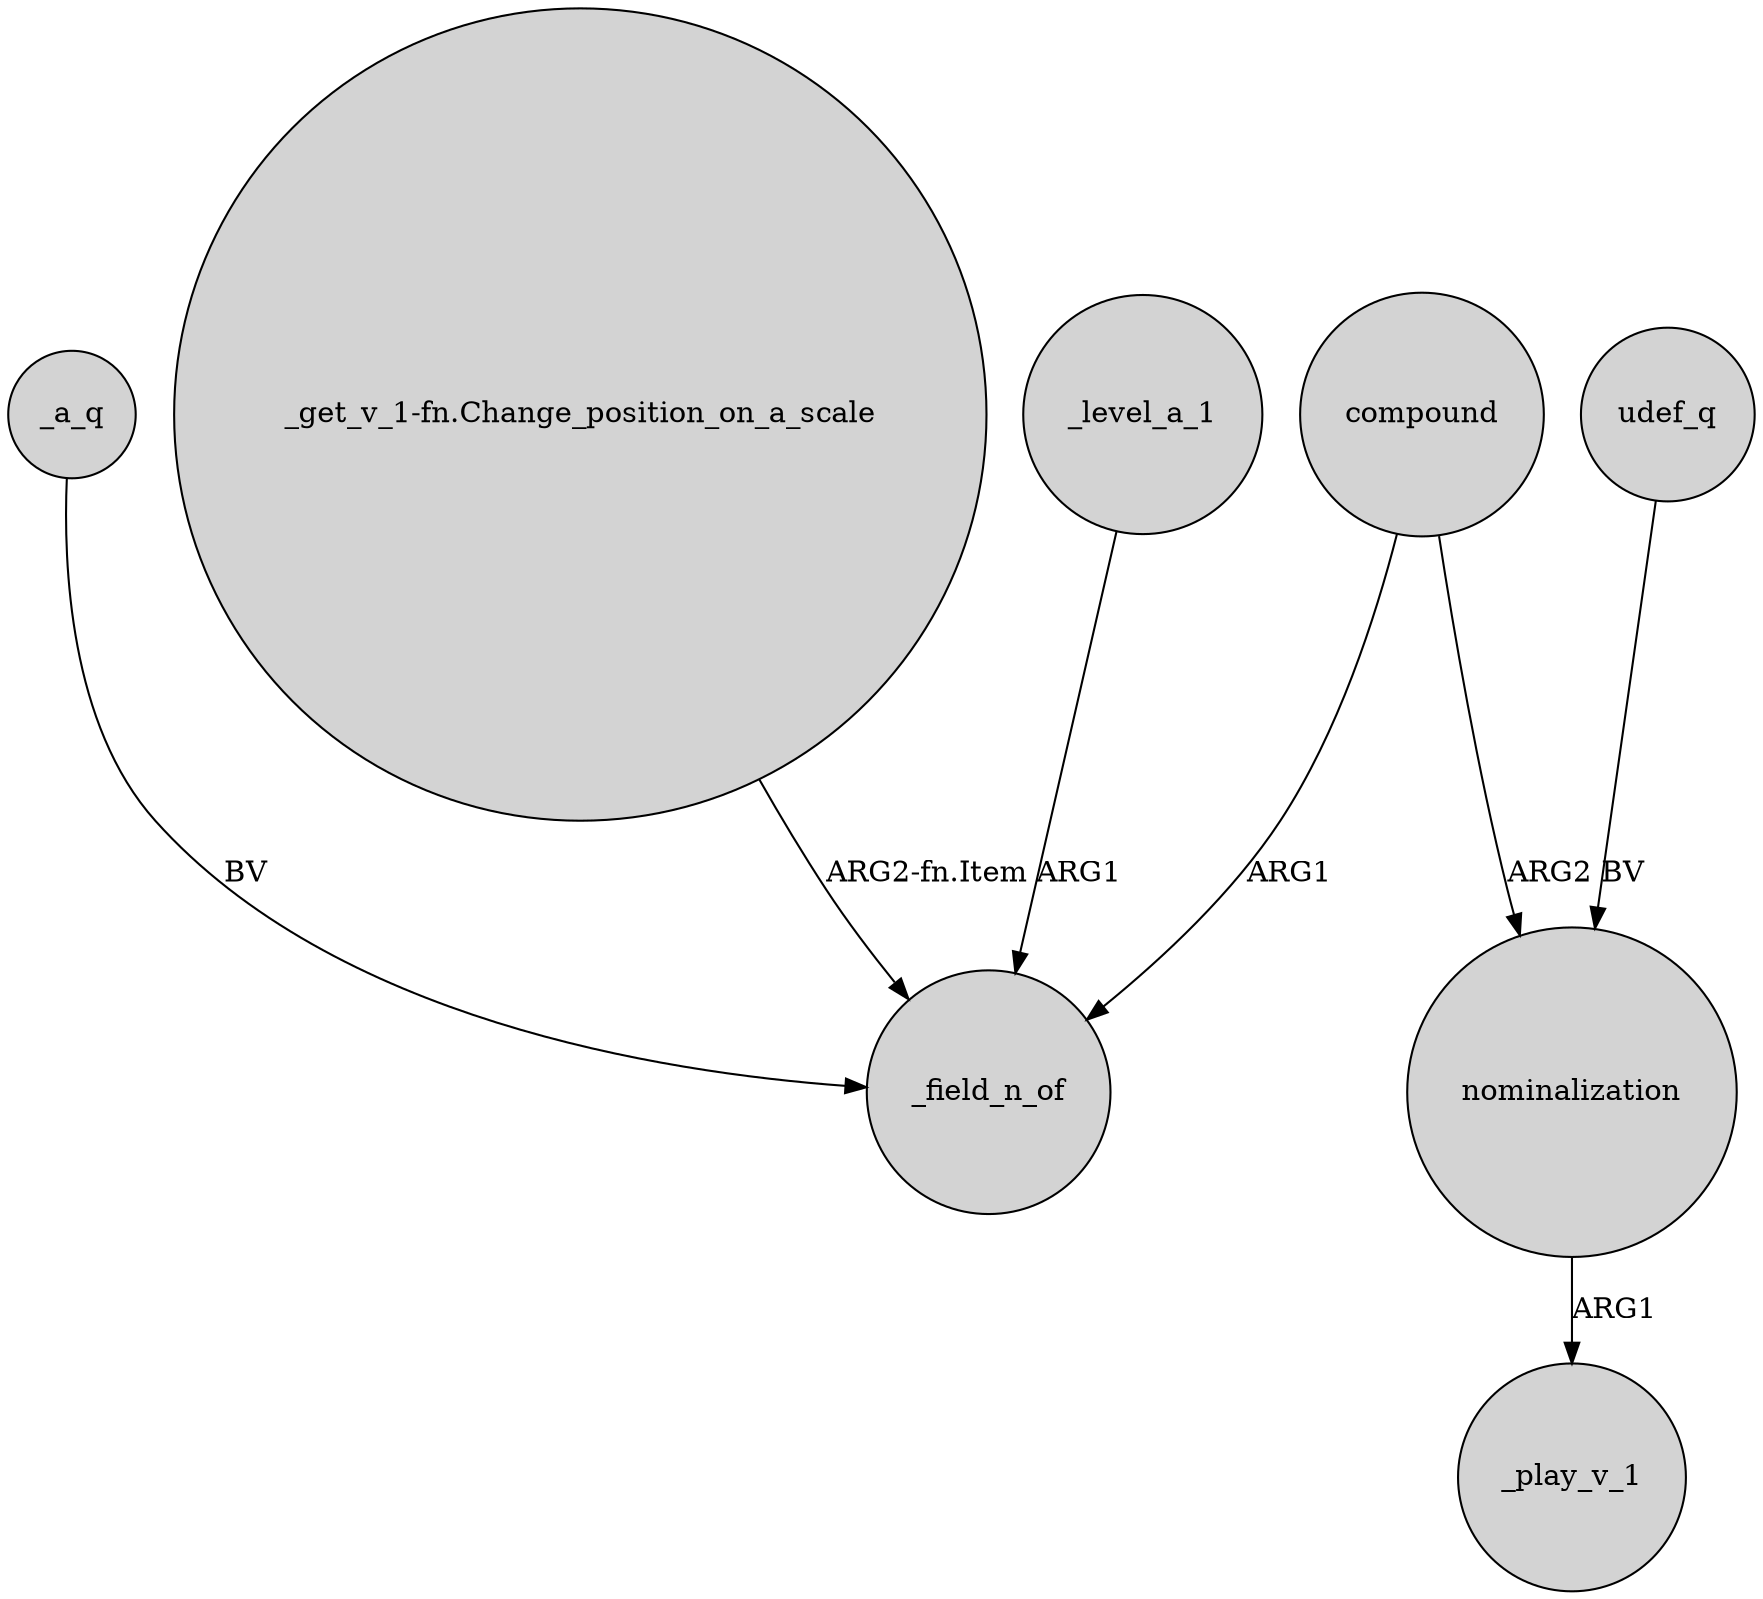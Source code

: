 digraph {
	node [shape=circle style=filled]
	_a_q -> _field_n_of [label=BV]
	compound -> _field_n_of [label=ARG1]
	nominalization -> _play_v_1 [label=ARG1]
	"_get_v_1-fn.Change_position_on_a_scale" -> _field_n_of [label="ARG2-fn.Item"]
	compound -> nominalization [label=ARG2]
	_level_a_1 -> _field_n_of [label=ARG1]
	udef_q -> nominalization [label=BV]
}
